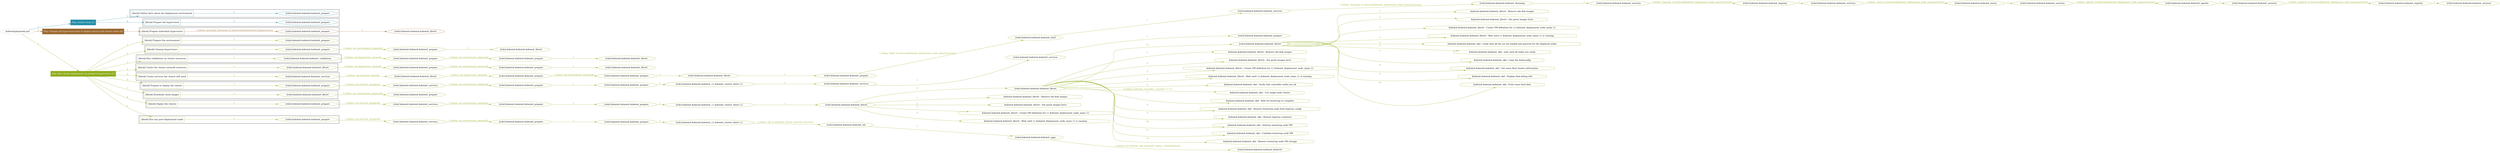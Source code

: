 digraph {
	graph [concentrate=true ordering=in rankdir=LR ratio=fill]
	edge [esep=5 sep=10]
	"kubeinit/playbook.yml" [id=root_node style=dotted]
	play_41b66cae [label="Play: Initial setup (1)" color="#248da8" fontcolor="#ffffff" id=play_41b66cae shape=box style=filled tooltip=localhost]
	"kubeinit/playbook.yml" -> play_41b66cae [label="1 " color="#248da8" fontcolor="#248da8" id=edge_1dbd1f9b labeltooltip="1 " tooltip="1 "]
	subgraph "kubeinit.kubeinit.kubeinit_prepare" {
		role_fe84ce4b [label="[role] kubeinit.kubeinit.kubeinit_prepare" color="#248da8" id=role_fe84ce4b tooltip="kubeinit.kubeinit.kubeinit_prepare"]
	}
	subgraph "kubeinit.kubeinit.kubeinit_prepare" {
		role_8fe18345 [label="[role] kubeinit.kubeinit.kubeinit_prepare" color="#248da8" id=role_8fe18345 tooltip="kubeinit.kubeinit.kubeinit_prepare"]
	}
	subgraph "Play: Initial setup (1)" {
		play_41b66cae -> block_f51b6805 [label=1 color="#248da8" fontcolor="#248da8" id=edge_5b6c01f1 labeltooltip=1 tooltip=1]
		subgraph cluster_block_f51b6805 {
			block_f51b6805 [label="[block] Gather facts about the deployment environment" color="#248da8" id=block_f51b6805 labeltooltip="Gather facts about the deployment environment" shape=box tooltip="Gather facts about the deployment environment"]
			block_f51b6805 -> role_fe84ce4b [label="1 " color="#248da8" fontcolor="#248da8" id=edge_1c2e47d7 labeltooltip="1 " tooltip="1 "]
		}
		play_41b66cae -> block_3d239d25 [label=2 color="#248da8" fontcolor="#248da8" id=edge_717999d0 labeltooltip=2 tooltip=2]
		subgraph cluster_block_3d239d25 {
			block_3d239d25 [label="[block] Prepare the hypervisors" color="#248da8" id=block_3d239d25 labeltooltip="Prepare the hypervisors" shape=box tooltip="Prepare the hypervisors"]
			block_3d239d25 -> role_8fe18345 [label="1 " color="#248da8" fontcolor="#248da8" id=edge_1e747f14 labeltooltip="1 " tooltip="1 "]
		}
	}
	play_0e92fc6c [label="Play: Prepare all hypervisor hosts to deploy service and cluster nodes (0)" color="#9c6930" fontcolor="#ffffff" id=play_0e92fc6c shape=box style=filled tooltip="Play: Prepare all hypervisor hosts to deploy service and cluster nodes (0)"]
	"kubeinit/playbook.yml" -> play_0e92fc6c [label="2 " color="#9c6930" fontcolor="#9c6930" id=edge_951752dd labeltooltip="2 " tooltip="2 "]
	subgraph "kubeinit.kubeinit.kubeinit_libvirt" {
		role_213d569e [label="[role] kubeinit.kubeinit.kubeinit_libvirt" color="#9c6930" id=role_213d569e tooltip="kubeinit.kubeinit.kubeinit_libvirt"]
	}
	subgraph "kubeinit.kubeinit.kubeinit_prepare" {
		role_0a39ad43 [label="[role] kubeinit.kubeinit.kubeinit_prepare" color="#9c6930" id=role_0a39ad43 tooltip="kubeinit.kubeinit.kubeinit_prepare"]
		role_0a39ad43 -> role_213d569e [label="1 " color="#9c6930" fontcolor="#9c6930" id=edge_b02d24a6 labeltooltip="1 " tooltip="1 "]
	}
	subgraph "Play: Prepare all hypervisor hosts to deploy service and cluster nodes (0)" {
		play_0e92fc6c -> block_12c6c2d7 [label=1 color="#9c6930" fontcolor="#9c6930" id=edge_6d01859a labeltooltip=1 tooltip=1]
		subgraph cluster_block_12c6c2d7 {
			block_12c6c2d7 [label="[block] Prepare individual hypervisors" color="#9c6930" id=block_12c6c2d7 labeltooltip="Prepare individual hypervisors" shape=box tooltip="Prepare individual hypervisors"]
			block_12c6c2d7 -> role_0a39ad43 [label="1 [when: inventory_hostname in hostvars['kubeinit-facts'].hypervisors]" color="#9c6930" fontcolor="#9c6930" id=edge_30b854a0 labeltooltip="1 [when: inventory_hostname in hostvars['kubeinit-facts'].hypervisors]" tooltip="1 [when: inventory_hostname in hostvars['kubeinit-facts'].hypervisors]"]
		}
	}
	play_9fe400b4 [label="Play: Run cluster deployment on prepared hypervisors (1)" color="#90ae1e" fontcolor="#ffffff" id=play_9fe400b4 shape=box style=filled tooltip=localhost]
	"kubeinit/playbook.yml" -> play_9fe400b4 [label="3 " color="#90ae1e" fontcolor="#90ae1e" id=edge_50f8adf2 labeltooltip="3 " tooltip="3 "]
	subgraph "kubeinit.kubeinit.kubeinit_prepare" {
		role_944b7696 [label="[role] kubeinit.kubeinit.kubeinit_prepare" color="#90ae1e" id=role_944b7696 tooltip="kubeinit.kubeinit.kubeinit_prepare"]
	}
	subgraph "kubeinit.kubeinit.kubeinit_libvirt" {
		role_c0774abf [label="[role] kubeinit.kubeinit.kubeinit_libvirt" color="#90ae1e" id=role_c0774abf tooltip="kubeinit.kubeinit.kubeinit_libvirt"]
	}
	subgraph "kubeinit.kubeinit.kubeinit_prepare" {
		role_db80be47 [label="[role] kubeinit.kubeinit.kubeinit_prepare" color="#90ae1e" id=role_db80be47 tooltip="kubeinit.kubeinit.kubeinit_prepare"]
		role_db80be47 -> role_c0774abf [label="1 " color="#90ae1e" fontcolor="#90ae1e" id=edge_4c079bd4 labeltooltip="1 " tooltip="1 "]
	}
	subgraph "kubeinit.kubeinit.kubeinit_prepare" {
		role_134a73fc [label="[role] kubeinit.kubeinit.kubeinit_prepare" color="#90ae1e" id=role_134a73fc tooltip="kubeinit.kubeinit.kubeinit_prepare"]
		role_134a73fc -> role_db80be47 [label="1 [when: not environment_prepared]" color="#90ae1e" fontcolor="#90ae1e" id=edge_a7fcf0d4 labeltooltip="1 [when: not environment_prepared]" tooltip="1 [when: not environment_prepared]"]
	}
	subgraph "kubeinit.kubeinit.kubeinit_libvirt" {
		role_688a3601 [label="[role] kubeinit.kubeinit.kubeinit_libvirt" color="#90ae1e" id=role_688a3601 tooltip="kubeinit.kubeinit.kubeinit_libvirt"]
	}
	subgraph "kubeinit.kubeinit.kubeinit_prepare" {
		role_f4da11ed [label="[role] kubeinit.kubeinit.kubeinit_prepare" color="#90ae1e" id=role_f4da11ed tooltip="kubeinit.kubeinit.kubeinit_prepare"]
		role_f4da11ed -> role_688a3601 [label="1 " color="#90ae1e" fontcolor="#90ae1e" id=edge_221b7ade labeltooltip="1 " tooltip="1 "]
	}
	subgraph "kubeinit.kubeinit.kubeinit_prepare" {
		role_cd221684 [label="[role] kubeinit.kubeinit.kubeinit_prepare" color="#90ae1e" id=role_cd221684 tooltip="kubeinit.kubeinit.kubeinit_prepare"]
		role_cd221684 -> role_f4da11ed [label="1 [when: not environment_prepared]" color="#90ae1e" fontcolor="#90ae1e" id=edge_9f107478 labeltooltip="1 [when: not environment_prepared]" tooltip="1 [when: not environment_prepared]"]
	}
	subgraph "kubeinit.kubeinit.kubeinit_validations" {
		role_c7a1b56c [label="[role] kubeinit.kubeinit.kubeinit_validations" color="#90ae1e" id=role_c7a1b56c tooltip="kubeinit.kubeinit.kubeinit_validations"]
		role_c7a1b56c -> role_cd221684 [label="1 [when: not hypervisors_cleaned]" color="#90ae1e" fontcolor="#90ae1e" id=edge_5d220e8e labeltooltip="1 [when: not hypervisors_cleaned]" tooltip="1 [when: not hypervisors_cleaned]"]
	}
	subgraph "kubeinit.kubeinit.kubeinit_libvirt" {
		role_a2b53485 [label="[role] kubeinit.kubeinit.kubeinit_libvirt" color="#90ae1e" id=role_a2b53485 tooltip="kubeinit.kubeinit.kubeinit_libvirt"]
	}
	subgraph "kubeinit.kubeinit.kubeinit_prepare" {
		role_6341e53f [label="[role] kubeinit.kubeinit.kubeinit_prepare" color="#90ae1e" id=role_6341e53f tooltip="kubeinit.kubeinit.kubeinit_prepare"]
		role_6341e53f -> role_a2b53485 [label="1 " color="#90ae1e" fontcolor="#90ae1e" id=edge_7e01dd11 labeltooltip="1 " tooltip="1 "]
	}
	subgraph "kubeinit.kubeinit.kubeinit_prepare" {
		role_08d23367 [label="[role] kubeinit.kubeinit.kubeinit_prepare" color="#90ae1e" id=role_08d23367 tooltip="kubeinit.kubeinit.kubeinit_prepare"]
		role_08d23367 -> role_6341e53f [label="1 [when: not environment_prepared]" color="#90ae1e" fontcolor="#90ae1e" id=edge_e8fff9d4 labeltooltip="1 [when: not environment_prepared]" tooltip="1 [when: not environment_prepared]"]
	}
	subgraph "kubeinit.kubeinit.kubeinit_libvirt" {
		role_9fa3cb6c [label="[role] kubeinit.kubeinit.kubeinit_libvirt" color="#90ae1e" id=role_9fa3cb6c tooltip="kubeinit.kubeinit.kubeinit_libvirt"]
		role_9fa3cb6c -> role_08d23367 [label="1 [when: not hypervisors_cleaned]" color="#90ae1e" fontcolor="#90ae1e" id=edge_5cd7e801 labeltooltip="1 [when: not hypervisors_cleaned]" tooltip="1 [when: not hypervisors_cleaned]"]
	}
	subgraph "kubeinit.kubeinit.kubeinit_services" {
		role_37b0127f [label="[role] kubeinit.kubeinit.kubeinit_services" color="#90ae1e" id=role_37b0127f tooltip="kubeinit.kubeinit.kubeinit_services"]
	}
	subgraph "kubeinit.kubeinit.kubeinit_registry" {
		role_ebc84e96 [label="[role] kubeinit.kubeinit.kubeinit_registry" color="#90ae1e" id=role_ebc84e96 tooltip="kubeinit.kubeinit.kubeinit_registry"]
		role_ebc84e96 -> role_37b0127f [label="1 " color="#90ae1e" fontcolor="#90ae1e" id=edge_ae615f50 labeltooltip="1 " tooltip="1 "]
	}
	subgraph "kubeinit.kubeinit.kubeinit_services" {
		role_17d4d019 [label="[role] kubeinit.kubeinit.kubeinit_services" color="#90ae1e" id=role_17d4d019 tooltip="kubeinit.kubeinit.kubeinit_services"]
		role_17d4d019 -> role_ebc84e96 [label="1 [when: 'registry' in hostvars[kubeinit_deployment_node_name].services]" color="#90ae1e" fontcolor="#90ae1e" id=edge_003ad1cc labeltooltip="1 [when: 'registry' in hostvars[kubeinit_deployment_node_name].services]" tooltip="1 [when: 'registry' in hostvars[kubeinit_deployment_node_name].services]"]
	}
	subgraph "kubeinit.kubeinit.kubeinit_apache" {
		role_952682c3 [label="[role] kubeinit.kubeinit.kubeinit_apache" color="#90ae1e" id=role_952682c3 tooltip="kubeinit.kubeinit.kubeinit_apache"]
		role_952682c3 -> role_17d4d019 [label="1 " color="#90ae1e" fontcolor="#90ae1e" id=edge_f4d44b5e labeltooltip="1 " tooltip="1 "]
	}
	subgraph "kubeinit.kubeinit.kubeinit_services" {
		role_208b2570 [label="[role] kubeinit.kubeinit.kubeinit_services" color="#90ae1e" id=role_208b2570 tooltip="kubeinit.kubeinit.kubeinit_services"]
		role_208b2570 -> role_952682c3 [label="1 [when: 'apache' in hostvars[kubeinit_deployment_node_name].services]" color="#90ae1e" fontcolor="#90ae1e" id=edge_57c64ae4 labeltooltip="1 [when: 'apache' in hostvars[kubeinit_deployment_node_name].services]" tooltip="1 [when: 'apache' in hostvars[kubeinit_deployment_node_name].services]"]
	}
	subgraph "kubeinit.kubeinit.kubeinit_nexus" {
		role_178ea7c3 [label="[role] kubeinit.kubeinit.kubeinit_nexus" color="#90ae1e" id=role_178ea7c3 tooltip="kubeinit.kubeinit.kubeinit_nexus"]
		role_178ea7c3 -> role_208b2570 [label="1 " color="#90ae1e" fontcolor="#90ae1e" id=edge_fb5ae4e6 labeltooltip="1 " tooltip="1 "]
	}
	subgraph "kubeinit.kubeinit.kubeinit_services" {
		role_1752254d [label="[role] kubeinit.kubeinit.kubeinit_services" color="#90ae1e" id=role_1752254d tooltip="kubeinit.kubeinit.kubeinit_services"]
		role_1752254d -> role_178ea7c3 [label="1 [when: 'nexus' in hostvars[kubeinit_deployment_node_name].services]" color="#90ae1e" fontcolor="#90ae1e" id=edge_6af5ca2c labeltooltip="1 [when: 'nexus' in hostvars[kubeinit_deployment_node_name].services]" tooltip="1 [when: 'nexus' in hostvars[kubeinit_deployment_node_name].services]"]
	}
	subgraph "kubeinit.kubeinit.kubeinit_haproxy" {
		role_f9f2c8e4 [label="[role] kubeinit.kubeinit.kubeinit_haproxy" color="#90ae1e" id=role_f9f2c8e4 tooltip="kubeinit.kubeinit.kubeinit_haproxy"]
		role_f9f2c8e4 -> role_1752254d [label="1 " color="#90ae1e" fontcolor="#90ae1e" id=edge_cf2f8f8c labeltooltip="1 " tooltip="1 "]
	}
	subgraph "kubeinit.kubeinit.kubeinit_services" {
		role_de73f18c [label="[role] kubeinit.kubeinit.kubeinit_services" color="#90ae1e" id=role_de73f18c tooltip="kubeinit.kubeinit.kubeinit_services"]
		role_de73f18c -> role_f9f2c8e4 [label="1 [when: 'haproxy' in hostvars[kubeinit_deployment_node_name].services]" color="#90ae1e" fontcolor="#90ae1e" id=edge_b4a6c067 labeltooltip="1 [when: 'haproxy' in hostvars[kubeinit_deployment_node_name].services]" tooltip="1 [when: 'haproxy' in hostvars[kubeinit_deployment_node_name].services]"]
	}
	subgraph "kubeinit.kubeinit.kubeinit_dnsmasq" {
		role_f0b5329f [label="[role] kubeinit.kubeinit.kubeinit_dnsmasq" color="#90ae1e" id=role_f0b5329f tooltip="kubeinit.kubeinit.kubeinit_dnsmasq"]
		role_f0b5329f -> role_de73f18c [label="1 " color="#90ae1e" fontcolor="#90ae1e" id=edge_11ce8232 labeltooltip="1 " tooltip="1 "]
	}
	subgraph "kubeinit.kubeinit.kubeinit_services" {
		role_e658ebd7 [label="[role] kubeinit.kubeinit.kubeinit_services" color="#90ae1e" id=role_e658ebd7 tooltip="kubeinit.kubeinit.kubeinit_services"]
		role_e658ebd7 -> role_f0b5329f [label="1 [when: 'dnsmasq' in hostvars[kubeinit_deployment_node_name].services]" color="#90ae1e" fontcolor="#90ae1e" id=edge_f72a9cad labeltooltip="1 [when: 'dnsmasq' in hostvars[kubeinit_deployment_node_name].services]" tooltip="1 [when: 'dnsmasq' in hostvars[kubeinit_deployment_node_name].services]"]
	}
	subgraph "kubeinit.kubeinit.kubeinit_bind" {
		role_1e48ec3f [label="[role] kubeinit.kubeinit.kubeinit_bind" color="#90ae1e" id=role_1e48ec3f tooltip="kubeinit.kubeinit.kubeinit_bind"]
		role_1e48ec3f -> role_e658ebd7 [label="1 " color="#90ae1e" fontcolor="#90ae1e" id=edge_92265a28 labeltooltip="1 " tooltip="1 "]
	}
	subgraph "kubeinit.kubeinit.kubeinit_prepare" {
		role_4235aba1 [label="[role] kubeinit.kubeinit.kubeinit_prepare" color="#90ae1e" id=role_4235aba1 tooltip="kubeinit.kubeinit.kubeinit_prepare"]
		role_4235aba1 -> role_1e48ec3f [label="1 [when: 'bind' in hostvars[kubeinit_deployment_node_name].services]" color="#90ae1e" fontcolor="#90ae1e" id=edge_ce622edb labeltooltip="1 [when: 'bind' in hostvars[kubeinit_deployment_node_name].services]" tooltip="1 [when: 'bind' in hostvars[kubeinit_deployment_node_name].services]"]
	}
	subgraph "kubeinit.kubeinit.kubeinit_libvirt" {
		role_de123f31 [label="[role] kubeinit.kubeinit.kubeinit_libvirt" color="#90ae1e" id=role_de123f31 tooltip="kubeinit.kubeinit.kubeinit_libvirt"]
		role_de123f31 -> role_4235aba1 [label="1 " color="#90ae1e" fontcolor="#90ae1e" id=edge_e3fa5755 labeltooltip="1 " tooltip="1 "]
	}
	subgraph "kubeinit.kubeinit.kubeinit_prepare" {
		role_04412041 [label="[role] kubeinit.kubeinit.kubeinit_prepare" color="#90ae1e" id=role_04412041 tooltip="kubeinit.kubeinit.kubeinit_prepare"]
		role_04412041 -> role_de123f31 [label="1 " color="#90ae1e" fontcolor="#90ae1e" id=edge_ddf73d62 labeltooltip="1 " tooltip="1 "]
	}
	subgraph "kubeinit.kubeinit.kubeinit_prepare" {
		role_a16c1b2e [label="[role] kubeinit.kubeinit.kubeinit_prepare" color="#90ae1e" id=role_a16c1b2e tooltip="kubeinit.kubeinit.kubeinit_prepare"]
		role_a16c1b2e -> role_04412041 [label="1 [when: not environment_prepared]" color="#90ae1e" fontcolor="#90ae1e" id=edge_13584322 labeltooltip="1 [when: not environment_prepared]" tooltip="1 [when: not environment_prepared]"]
	}
	subgraph "kubeinit.kubeinit.kubeinit_libvirt" {
		role_5a9c6783 [label="[role] kubeinit.kubeinit.kubeinit_libvirt" color="#90ae1e" id=role_5a9c6783 tooltip="kubeinit.kubeinit.kubeinit_libvirt"]
		role_5a9c6783 -> role_a16c1b2e [label="1 [when: not hypervisors_cleaned]" color="#90ae1e" fontcolor="#90ae1e" id=edge_64b1c4d0 labeltooltip="1 [when: not hypervisors_cleaned]" tooltip="1 [when: not hypervisors_cleaned]"]
	}
	subgraph "kubeinit.kubeinit.kubeinit_services" {
		role_b08ff662 [label="[role] kubeinit.kubeinit.kubeinit_services" color="#90ae1e" id=role_b08ff662 tooltip="kubeinit.kubeinit.kubeinit_services"]
		role_b08ff662 -> role_5a9c6783 [label="1 [when: not network_created]" color="#90ae1e" fontcolor="#90ae1e" id=edge_6040630b labeltooltip="1 [when: not network_created]" tooltip="1 [when: not network_created]"]
	}
	subgraph "kubeinit.kubeinit.kubeinit_prepare" {
		role_b09038cb [label="[role] kubeinit.kubeinit.kubeinit_prepare" color="#90ae1e" id=role_b09038cb tooltip="kubeinit.kubeinit.kubeinit_prepare"]
	}
	subgraph "kubeinit.kubeinit.kubeinit_services" {
		role_64f48ba9 [label="[role] kubeinit.kubeinit.kubeinit_services" color="#90ae1e" id=role_64f48ba9 tooltip="kubeinit.kubeinit.kubeinit_services"]
		role_64f48ba9 -> role_b09038cb [label="1 " color="#90ae1e" fontcolor="#90ae1e" id=edge_5a0625bd labeltooltip="1 " tooltip="1 "]
	}
	subgraph "kubeinit.kubeinit.kubeinit_services" {
		role_ef03c87e [label="[role] kubeinit.kubeinit.kubeinit_services" color="#90ae1e" id=role_ef03c87e tooltip="kubeinit.kubeinit.kubeinit_services"]
		role_ef03c87e -> role_64f48ba9 [label="1 " color="#90ae1e" fontcolor="#90ae1e" id=edge_50c9d07f labeltooltip="1 " tooltip="1 "]
	}
	subgraph "kubeinit.kubeinit.kubeinit_{{ kubeinit_cluster_distro }}" {
		role_b449486d [label="[role] kubeinit.kubeinit.kubeinit_{{ kubeinit_cluster_distro }}" color="#90ae1e" id=role_b449486d tooltip="kubeinit.kubeinit.kubeinit_{{ kubeinit_cluster_distro }}"]
		role_b449486d -> role_ef03c87e [label="1 " color="#90ae1e" fontcolor="#90ae1e" id=edge_1676cb05 labeltooltip="1 " tooltip="1 "]
	}
	subgraph "kubeinit.kubeinit.kubeinit_prepare" {
		role_1fe3c78c [label="[role] kubeinit.kubeinit.kubeinit_prepare" color="#90ae1e" id=role_1fe3c78c tooltip="kubeinit.kubeinit.kubeinit_prepare"]
		role_1fe3c78c -> role_b449486d [label="1 " color="#90ae1e" fontcolor="#90ae1e" id=edge_24dcb3c0 labeltooltip="1 " tooltip="1 "]
	}
	subgraph "kubeinit.kubeinit.kubeinit_prepare" {
		role_4c03a29a [label="[role] kubeinit.kubeinit.kubeinit_prepare" color="#90ae1e" id=role_4c03a29a tooltip="kubeinit.kubeinit.kubeinit_prepare"]
		role_4c03a29a -> role_1fe3c78c [label="1 " color="#90ae1e" fontcolor="#90ae1e" id=edge_be4fc351 labeltooltip="1 " tooltip="1 "]
	}
	subgraph "kubeinit.kubeinit.kubeinit_services" {
		role_8b8e74f9 [label="[role] kubeinit.kubeinit.kubeinit_services" color="#90ae1e" id=role_8b8e74f9 tooltip="kubeinit.kubeinit.kubeinit_services"]
		role_8b8e74f9 -> role_4c03a29a [label="1 [when: not environment_prepared]" color="#90ae1e" fontcolor="#90ae1e" id=edge_6ea5cebc labeltooltip="1 [when: not environment_prepared]" tooltip="1 [when: not environment_prepared]"]
	}
	subgraph "kubeinit.kubeinit.kubeinit_prepare" {
		role_15486b52 [label="[role] kubeinit.kubeinit.kubeinit_prepare" color="#90ae1e" id=role_15486b52 tooltip="kubeinit.kubeinit.kubeinit_prepare"]
		role_15486b52 -> role_8b8e74f9 [label="1 [when: not services_prepared]" color="#90ae1e" fontcolor="#90ae1e" id=edge_b75ad31c labeltooltip="1 [when: not services_prepared]" tooltip="1 [when: not services_prepared]"]
	}
	subgraph "kubeinit.kubeinit.kubeinit_prepare" {
		role_d3cf4da7 [label="[role] kubeinit.kubeinit.kubeinit_prepare" color="#90ae1e" id=role_d3cf4da7 tooltip="kubeinit.kubeinit.kubeinit_prepare"]
	}
	subgraph "kubeinit.kubeinit.kubeinit_libvirt" {
		role_6ac6d825 [label="[role] kubeinit.kubeinit.kubeinit_libvirt" color="#90ae1e" id=role_6ac6d825 tooltip="kubeinit.kubeinit.kubeinit_libvirt"]
		role_6ac6d825 -> role_d3cf4da7 [label="1 [when: not environment_prepared]" color="#90ae1e" fontcolor="#90ae1e" id=edge_adc86ab9 labeltooltip="1 [when: not environment_prepared]" tooltip="1 [when: not environment_prepared]"]
	}
	subgraph "kubeinit.kubeinit.kubeinit_libvirt" {
		role_332afa4e [label="[role] kubeinit.kubeinit.kubeinit_libvirt" color="#90ae1e" id=role_332afa4e tooltip="kubeinit.kubeinit.kubeinit_libvirt"]
		task_010051ba [label="kubeinit.kubeinit.kubeinit_libvirt : Remove old disk images" color="#90ae1e" id=task_010051ba shape=octagon tooltip="kubeinit.kubeinit.kubeinit_libvirt : Remove old disk images"]
		role_332afa4e -> task_010051ba [label="1 " color="#90ae1e" fontcolor="#90ae1e" id=edge_c09b5ddd labeltooltip="1 " tooltip="1 "]
		task_1e6e8497 [label="kubeinit.kubeinit.kubeinit_libvirt : Set guest images facts" color="#90ae1e" id=task_1e6e8497 shape=octagon tooltip="kubeinit.kubeinit.kubeinit_libvirt : Set guest images facts"]
		role_332afa4e -> task_1e6e8497 [label="2 " color="#90ae1e" fontcolor="#90ae1e" id=edge_ff6f4db9 labeltooltip="2 " tooltip="2 "]
		task_182c47e9 [label="kubeinit.kubeinit.kubeinit_libvirt : Create VM definition for {{ kubeinit_deployment_node_name }}" color="#90ae1e" id=task_182c47e9 shape=octagon tooltip="kubeinit.kubeinit.kubeinit_libvirt : Create VM definition for {{ kubeinit_deployment_node_name }}"]
		role_332afa4e -> task_182c47e9 [label="3 " color="#90ae1e" fontcolor="#90ae1e" id=edge_c9e7d1c4 labeltooltip="3 " tooltip="3 "]
		task_f04ce5f0 [label="kubeinit.kubeinit.kubeinit_libvirt : Wait until {{ kubeinit_deployment_node_name }} is running" color="#90ae1e" id=task_f04ce5f0 shape=octagon tooltip="kubeinit.kubeinit.kubeinit_libvirt : Wait until {{ kubeinit_deployment_node_name }} is running"]
		role_332afa4e -> task_f04ce5f0 [label="4 " color="#90ae1e" fontcolor="#90ae1e" id=edge_322395e8 labeltooltip="4 " tooltip="4 "]
		task_cf802515 [label="kubeinit.kubeinit.kubeinit_okd : verify that all the csr are loaded and aproved for the deployed nodes" color="#90ae1e" id=task_cf802515 shape=octagon tooltip="kubeinit.kubeinit.kubeinit_okd : verify that all the csr are loaded and aproved for the deployed nodes"]
		role_332afa4e -> task_cf802515 [label="5 " color="#90ae1e" fontcolor="#90ae1e" id=edge_65dcc196 labeltooltip="5 " tooltip="5 "]
		task_457dafc6 [label="kubeinit.kubeinit.kubeinit_okd : wait until all nodes are ready" color="#90ae1e" id=task_457dafc6 shape=octagon tooltip="kubeinit.kubeinit.kubeinit_okd : wait until all nodes are ready"]
		role_332afa4e -> task_457dafc6 [label="6 " color="#90ae1e" fontcolor="#90ae1e" id=edge_3b7c60e4 labeltooltip="6 " tooltip="6 "]
		task_4b8bf6fb [label="kubeinit.kubeinit.kubeinit_okd : Copy the kubeconfig" color="#90ae1e" id=task_4b8bf6fb shape=octagon tooltip="kubeinit.kubeinit.kubeinit_okd : Copy the kubeconfig"]
		role_332afa4e -> task_4b8bf6fb [label="7 " color="#90ae1e" fontcolor="#90ae1e" id=edge_8f807f9b labeltooltip="7 " tooltip="7 "]
		task_5acd9329 [label="kubeinit.kubeinit.kubeinit_okd : Get some final cluster information" color="#90ae1e" id=task_5acd9329 shape=octagon tooltip="kubeinit.kubeinit.kubeinit_okd : Get some final cluster information"]
		role_332afa4e -> task_5acd9329 [label="8 " color="#90ae1e" fontcolor="#90ae1e" id=edge_2b26c6d2 labeltooltip="8 " tooltip="8 "]
		task_b4ca9e8d [label="kubeinit.kubeinit.kubeinit_okd : Display final debug info" color="#90ae1e" id=task_b4ca9e8d shape=octagon tooltip="kubeinit.kubeinit.kubeinit_okd : Display final debug info"]
		role_332afa4e -> task_b4ca9e8d [label="9 " color="#90ae1e" fontcolor="#90ae1e" id=edge_70305057 labeltooltip="9 " tooltip="9 "]
		task_6d58bb9e [label="kubeinit.kubeinit.kubeinit_okd : Print some final data" color="#90ae1e" id=task_6d58bb9e shape=octagon tooltip="kubeinit.kubeinit.kubeinit_okd : Print some final data"]
		role_332afa4e -> task_6d58bb9e [label="10 " color="#90ae1e" fontcolor="#90ae1e" id=edge_03470661 labeltooltip="10 " tooltip="10 "]
	}
	subgraph "kubeinit.kubeinit.kubeinit_libvirt" {
		role_e9ef4599 [label="[role] kubeinit.kubeinit.kubeinit_libvirt" color="#90ae1e" id=role_e9ef4599 tooltip="kubeinit.kubeinit.kubeinit_libvirt"]
		task_bf96947a [label="kubeinit.kubeinit.kubeinit_libvirt : Remove old disk images" color="#90ae1e" id=task_bf96947a shape=octagon tooltip="kubeinit.kubeinit.kubeinit_libvirt : Remove old disk images"]
		role_e9ef4599 -> task_bf96947a [label="1 " color="#90ae1e" fontcolor="#90ae1e" id=edge_b54bde92 labeltooltip="1 " tooltip="1 "]
		task_cda291ac [label="kubeinit.kubeinit.kubeinit_libvirt : Set guest images facts" color="#90ae1e" id=task_cda291ac shape=octagon tooltip="kubeinit.kubeinit.kubeinit_libvirt : Set guest images facts"]
		role_e9ef4599 -> task_cda291ac [label="2 " color="#90ae1e" fontcolor="#90ae1e" id=edge_ebc9ebcf labeltooltip="2 " tooltip="2 "]
		task_fc9e039c [label="kubeinit.kubeinit.kubeinit_libvirt : Create VM definition for {{ kubeinit_deployment_node_name }}" color="#90ae1e" id=task_fc9e039c shape=octagon tooltip="kubeinit.kubeinit.kubeinit_libvirt : Create VM definition for {{ kubeinit_deployment_node_name }}"]
		role_e9ef4599 -> task_fc9e039c [label="3 " color="#90ae1e" fontcolor="#90ae1e" id=edge_acbf7301 labeltooltip="3 " tooltip="3 "]
		task_b38b735e [label="kubeinit.kubeinit.kubeinit_libvirt : Wait until {{ kubeinit_deployment_node_name }} is running" color="#90ae1e" id=task_b38b735e shape=octagon tooltip="kubeinit.kubeinit.kubeinit_libvirt : Wait until {{ kubeinit_deployment_node_name }} is running"]
		role_e9ef4599 -> task_b38b735e [label="4 " color="#90ae1e" fontcolor="#90ae1e" id=edge_356a55a9 labeltooltip="4 " tooltip="4 "]
		task_a2c11796 [label="kubeinit.kubeinit.kubeinit_okd : Verify that controller nodes are ok" color="#90ae1e" id=task_a2c11796 shape=octagon tooltip="kubeinit.kubeinit.kubeinit_okd : Verify that controller nodes are ok"]
		role_e9ef4599 -> task_a2c11796 [label="5 " color="#90ae1e" fontcolor="#90ae1e" id=edge_f0fec14d labeltooltip="5 " tooltip="5 "]
		task_9a0897f3 [label="kubeinit.kubeinit.kubeinit_okd : Use single node cluster" color="#90ae1e" id=task_9a0897f3 shape=octagon tooltip="kubeinit.kubeinit.kubeinit_okd : Use single node cluster"]
		role_e9ef4599 -> task_9a0897f3 [label="6 [when: kubeinit_controller_count|int == 1]" color="#90ae1e" fontcolor="#90ae1e" id=edge_924b75c4 labeltooltip="6 [when: kubeinit_controller_count|int == 1]" tooltip="6 [when: kubeinit_controller_count|int == 1]"]
		task_2a6b2cb7 [label="kubeinit.kubeinit.kubeinit_okd : Wait for bootstrap to complete" color="#90ae1e" id=task_2a6b2cb7 shape=octagon tooltip="kubeinit.kubeinit.kubeinit_okd : Wait for bootstrap to complete"]
		role_e9ef4599 -> task_2a6b2cb7 [label="7 " color="#90ae1e" fontcolor="#90ae1e" id=edge_9a033641 labeltooltip="7 " tooltip="7 "]
		task_6124b50a [label="kubeinit.kubeinit.kubeinit_okd : Remove bootstrap node from haproxy config" color="#90ae1e" id=task_6124b50a shape=octagon tooltip="kubeinit.kubeinit.kubeinit_okd : Remove bootstrap node from haproxy config"]
		role_e9ef4599 -> task_6124b50a [label="8 " color="#90ae1e" fontcolor="#90ae1e" id=edge_2e7d19c3 labeltooltip="8 " tooltip="8 "]
		task_e38c1e73 [label="kubeinit.kubeinit.kubeinit_okd : Restart haproxy container" color="#90ae1e" id=task_e38c1e73 shape=octagon tooltip="kubeinit.kubeinit.kubeinit_okd : Restart haproxy container"]
		role_e9ef4599 -> task_e38c1e73 [label="9 " color="#90ae1e" fontcolor="#90ae1e" id=edge_70e78a3b labeltooltip="9 " tooltip="9 "]
		task_f88953f4 [label="kubeinit.kubeinit.kubeinit_okd : Destroy bootstrap node VM" color="#90ae1e" id=task_f88953f4 shape=octagon tooltip="kubeinit.kubeinit.kubeinit_okd : Destroy bootstrap node VM"]
		role_e9ef4599 -> task_f88953f4 [label="10 " color="#90ae1e" fontcolor="#90ae1e" id=edge_8fe55655 labeltooltip="10 " tooltip="10 "]
		task_99a7db43 [label="kubeinit.kubeinit.kubeinit_okd : Undefine bootstrap node VM" color="#90ae1e" id=task_99a7db43 shape=octagon tooltip="kubeinit.kubeinit.kubeinit_okd : Undefine bootstrap node VM"]
		role_e9ef4599 -> task_99a7db43 [label="11 " color="#90ae1e" fontcolor="#90ae1e" id=edge_717cef0a labeltooltip="11 " tooltip="11 "]
		task_6ef91992 [label="kubeinit.kubeinit.kubeinit_okd : Remove bootstrap node VM storage" color="#90ae1e" id=task_6ef91992 shape=octagon tooltip="kubeinit.kubeinit.kubeinit_okd : Remove bootstrap node VM storage"]
		role_e9ef4599 -> task_6ef91992 [label="12 " color="#90ae1e" fontcolor="#90ae1e" id=edge_ff5ed661 labeltooltip="12 " tooltip="12 "]
		role_e9ef4599 -> role_332afa4e [label="13 " color="#90ae1e" fontcolor="#90ae1e" id=edge_bc8f799e labeltooltip="13 " tooltip="13 "]
	}
	subgraph "kubeinit.kubeinit.kubeinit_libvirt" {
		role_7390fa96 [label="[role] kubeinit.kubeinit.kubeinit_libvirt" color="#90ae1e" id=role_7390fa96 tooltip="kubeinit.kubeinit.kubeinit_libvirt"]
		task_37cfcc7c [label="kubeinit.kubeinit.kubeinit_libvirt : Remove old disk images" color="#90ae1e" id=task_37cfcc7c shape=octagon tooltip="kubeinit.kubeinit.kubeinit_libvirt : Remove old disk images"]
		role_7390fa96 -> task_37cfcc7c [label="1 " color="#90ae1e" fontcolor="#90ae1e" id=edge_29bd410c labeltooltip="1 " tooltip="1 "]
		task_706b082a [label="kubeinit.kubeinit.kubeinit_libvirt : Set guest images facts" color="#90ae1e" id=task_706b082a shape=octagon tooltip="kubeinit.kubeinit.kubeinit_libvirt : Set guest images facts"]
		role_7390fa96 -> task_706b082a [label="2 " color="#90ae1e" fontcolor="#90ae1e" id=edge_db853f75 labeltooltip="2 " tooltip="2 "]
		task_af0863e9 [label="kubeinit.kubeinit.kubeinit_libvirt : Create VM definition for {{ kubeinit_deployment_node_name }}" color="#90ae1e" id=task_af0863e9 shape=octagon tooltip="kubeinit.kubeinit.kubeinit_libvirt : Create VM definition for {{ kubeinit_deployment_node_name }}"]
		role_7390fa96 -> task_af0863e9 [label="3 " color="#90ae1e" fontcolor="#90ae1e" id=edge_f021bb34 labeltooltip="3 " tooltip="3 "]
		task_367b450b [label="kubeinit.kubeinit.kubeinit_libvirt : Wait until {{ kubeinit_deployment_node_name }} is running" color="#90ae1e" id=task_367b450b shape=octagon tooltip="kubeinit.kubeinit.kubeinit_libvirt : Wait until {{ kubeinit_deployment_node_name }} is running"]
		role_7390fa96 -> task_367b450b [label="4 " color="#90ae1e" fontcolor="#90ae1e" id=edge_9d2649ac labeltooltip="4 " tooltip="4 "]
		role_7390fa96 -> role_e9ef4599 [label="5 " color="#90ae1e" fontcolor="#90ae1e" id=edge_4896cc25 labeltooltip="5 " tooltip="5 "]
	}
	subgraph "kubeinit.kubeinit.kubeinit_{{ kubeinit_cluster_distro }}" {
		role_c66e7f8d [label="[role] kubeinit.kubeinit.kubeinit_{{ kubeinit_cluster_distro }}" color="#90ae1e" id=role_c66e7f8d tooltip="kubeinit.kubeinit.kubeinit_{{ kubeinit_cluster_distro }}"]
		role_c66e7f8d -> role_7390fa96 [label="1 " color="#90ae1e" fontcolor="#90ae1e" id=edge_dad5550d labeltooltip="1 " tooltip="1 "]
	}
	subgraph "kubeinit.kubeinit.kubeinit_prepare" {
		role_600945eb [label="[role] kubeinit.kubeinit.kubeinit_prepare" color="#90ae1e" id=role_600945eb tooltip="kubeinit.kubeinit.kubeinit_prepare"]
		role_600945eb -> role_c66e7f8d [label="1 " color="#90ae1e" fontcolor="#90ae1e" id=edge_008dff25 labeltooltip="1 " tooltip="1 "]
	}
	subgraph "kubeinit.kubeinit.kubeinit_prepare" {
		role_0f4af2d1 [label="[role] kubeinit.kubeinit.kubeinit_prepare" color="#90ae1e" id=role_0f4af2d1 tooltip="kubeinit.kubeinit.kubeinit_prepare"]
		role_0f4af2d1 -> role_600945eb [label="1 " color="#90ae1e" fontcolor="#90ae1e" id=edge_0b723be0 labeltooltip="1 " tooltip="1 "]
	}
	subgraph "kubeinit.kubeinit.kubeinit_services" {
		role_009b4e86 [label="[role] kubeinit.kubeinit.kubeinit_services" color="#90ae1e" id=role_009b4e86 tooltip="kubeinit.kubeinit.kubeinit_services"]
		role_009b4e86 -> role_0f4af2d1 [label="1 [when: not environment_prepared]" color="#90ae1e" fontcolor="#90ae1e" id=edge_41ab78ca labeltooltip="1 [when: not environment_prepared]" tooltip="1 [when: not environment_prepared]"]
	}
	subgraph "kubeinit.kubeinit.kubeinit_prepare" {
		role_ec60afa9 [label="[role] kubeinit.kubeinit.kubeinit_prepare" color="#90ae1e" id=role_ec60afa9 tooltip="kubeinit.kubeinit.kubeinit_prepare"]
		role_ec60afa9 -> role_009b4e86 [label="1 [when: not services_prepared]" color="#90ae1e" fontcolor="#90ae1e" id=edge_cf05c0db labeltooltip="1 [when: not services_prepared]" tooltip="1 [when: not services_prepared]"]
	}
	subgraph "kubeinit.kubeinit.kubeinit_kubevirt" {
		role_284d46c9 [label="[role] kubeinit.kubeinit.kubeinit_kubevirt" color="#90ae1e" id=role_284d46c9 tooltip="kubeinit.kubeinit.kubeinit_kubevirt"]
	}
	subgraph "kubeinit.kubeinit.kubeinit_apps" {
		role_dbf674c7 [label="[role] kubeinit.kubeinit.kubeinit_apps" color="#90ae1e" id=role_dbf674c7 tooltip="kubeinit.kubeinit.kubeinit_apps"]
		role_dbf674c7 -> role_284d46c9 [label="1 [when: not kubeinit_okd_openshift_deploy | default(False)]" color="#90ae1e" fontcolor="#90ae1e" id=edge_81d10d04 labeltooltip="1 [when: not kubeinit_okd_openshift_deploy | default(False)]" tooltip="1 [when: not kubeinit_okd_openshift_deploy | default(False)]"]
	}
	subgraph "kubeinit.kubeinit.kubeinit_nfs" {
		role_d6297753 [label="[role] kubeinit.kubeinit.kubeinit_nfs" color="#90ae1e" id=role_d6297753 tooltip="kubeinit.kubeinit.kubeinit_nfs"]
		role_d6297753 -> role_dbf674c7 [label="1 " color="#90ae1e" fontcolor="#90ae1e" id=edge_87bd60fa labeltooltip="1 " tooltip="1 "]
	}
	subgraph "kubeinit.kubeinit.kubeinit_{{ kubeinit_cluster_distro }}" {
		role_1810b95d [label="[role] kubeinit.kubeinit.kubeinit_{{ kubeinit_cluster_distro }}" color="#90ae1e" id=role_1810b95d tooltip="kubeinit.kubeinit.kubeinit_{{ kubeinit_cluster_distro }}"]
		role_1810b95d -> role_d6297753 [label="1 [when: 'nfs' in kubeinit_cluster_hostvars.services]" color="#90ae1e" fontcolor="#90ae1e" id=edge_2e45a8fa labeltooltip="1 [when: 'nfs' in kubeinit_cluster_hostvars.services]" tooltip="1 [when: 'nfs' in kubeinit_cluster_hostvars.services]"]
	}
	subgraph "kubeinit.kubeinit.kubeinit_prepare" {
		role_639b1e68 [label="[role] kubeinit.kubeinit.kubeinit_prepare" color="#90ae1e" id=role_639b1e68 tooltip="kubeinit.kubeinit.kubeinit_prepare"]
		role_639b1e68 -> role_1810b95d [label="1 " color="#90ae1e" fontcolor="#90ae1e" id=edge_66a37494 labeltooltip="1 " tooltip="1 "]
	}
	subgraph "kubeinit.kubeinit.kubeinit_prepare" {
		role_d6054eb2 [label="[role] kubeinit.kubeinit.kubeinit_prepare" color="#90ae1e" id=role_d6054eb2 tooltip="kubeinit.kubeinit.kubeinit_prepare"]
		role_d6054eb2 -> role_639b1e68 [label="1 " color="#90ae1e" fontcolor="#90ae1e" id=edge_cf541aa1 labeltooltip="1 " tooltip="1 "]
	}
	subgraph "kubeinit.kubeinit.kubeinit_services" {
		role_8eeb4542 [label="[role] kubeinit.kubeinit.kubeinit_services" color="#90ae1e" id=role_8eeb4542 tooltip="kubeinit.kubeinit.kubeinit_services"]
		role_8eeb4542 -> role_d6054eb2 [label="1 [when: not environment_prepared]" color="#90ae1e" fontcolor="#90ae1e" id=edge_964b1c6d labeltooltip="1 [when: not environment_prepared]" tooltip="1 [when: not environment_prepared]"]
	}
	subgraph "kubeinit.kubeinit.kubeinit_prepare" {
		role_5b18b4a5 [label="[role] kubeinit.kubeinit.kubeinit_prepare" color="#90ae1e" id=role_5b18b4a5 tooltip="kubeinit.kubeinit.kubeinit_prepare"]
		role_5b18b4a5 -> role_8eeb4542 [label="1 [when: not services_prepared]" color="#90ae1e" fontcolor="#90ae1e" id=edge_b1992f38 labeltooltip="1 [when: not services_prepared]" tooltip="1 [when: not services_prepared]"]
	}
	subgraph "Play: Run cluster deployment on prepared hypervisors (1)" {
		play_9fe400b4 -> block_0b5e2cfe [label=1 color="#90ae1e" fontcolor="#90ae1e" id=edge_033f351c labeltooltip=1 tooltip=1]
		subgraph cluster_block_0b5e2cfe {
			block_0b5e2cfe [label="[block] Prepare the environment" color="#90ae1e" id=block_0b5e2cfe labeltooltip="Prepare the environment" shape=box tooltip="Prepare the environment"]
			block_0b5e2cfe -> role_944b7696 [label="1 " color="#90ae1e" fontcolor="#90ae1e" id=edge_4f88a92a labeltooltip="1 " tooltip="1 "]
		}
		play_9fe400b4 -> block_515ce4d8 [label=2 color="#90ae1e" fontcolor="#90ae1e" id=edge_0ea57e6c labeltooltip=2 tooltip=2]
		subgraph cluster_block_515ce4d8 {
			block_515ce4d8 [label="[block] Cleanup hypervisors" color="#90ae1e" id=block_515ce4d8 labeltooltip="Cleanup hypervisors" shape=box tooltip="Cleanup hypervisors"]
			block_515ce4d8 -> role_134a73fc [label="1 " color="#90ae1e" fontcolor="#90ae1e" id=edge_c80cd6c9 labeltooltip="1 " tooltip="1 "]
		}
		play_9fe400b4 -> block_536a535e [label=3 color="#90ae1e" fontcolor="#90ae1e" id=edge_f75ec807 labeltooltip=3 tooltip=3]
		subgraph cluster_block_536a535e {
			block_536a535e [label="[block] Run validations on cluster resources" color="#90ae1e" id=block_536a535e labeltooltip="Run validations on cluster resources" shape=box tooltip="Run validations on cluster resources"]
			block_536a535e -> role_c7a1b56c [label="1 " color="#90ae1e" fontcolor="#90ae1e" id=edge_67052f18 labeltooltip="1 " tooltip="1 "]
		}
		play_9fe400b4 -> block_a94771ee [label=4 color="#90ae1e" fontcolor="#90ae1e" id=edge_40fc588c labeltooltip=4 tooltip=4]
		subgraph cluster_block_a94771ee {
			block_a94771ee [label="[block] Create the cluster network resources" color="#90ae1e" id=block_a94771ee labeltooltip="Create the cluster network resources" shape=box tooltip="Create the cluster network resources"]
			block_a94771ee -> role_9fa3cb6c [label="1 " color="#90ae1e" fontcolor="#90ae1e" id=edge_ae72cdfc labeltooltip="1 " tooltip="1 "]
		}
		play_9fe400b4 -> block_200f72d4 [label=5 color="#90ae1e" fontcolor="#90ae1e" id=edge_128212b1 labeltooltip=5 tooltip=5]
		subgraph cluster_block_200f72d4 {
			block_200f72d4 [label="[block] Create services the cluster will need" color="#90ae1e" id=block_200f72d4 labeltooltip="Create services the cluster will need" shape=box tooltip="Create services the cluster will need"]
			block_200f72d4 -> role_b08ff662 [label="1 " color="#90ae1e" fontcolor="#90ae1e" id=edge_7a4ed5f2 labeltooltip="1 " tooltip="1 "]
		}
		play_9fe400b4 -> block_d2a74121 [label=6 color="#90ae1e" fontcolor="#90ae1e" id=edge_08ddb1b7 labeltooltip=6 tooltip=6]
		subgraph cluster_block_d2a74121 {
			block_d2a74121 [label="[block] Prepare to deploy the cluster" color="#90ae1e" id=block_d2a74121 labeltooltip="Prepare to deploy the cluster" shape=box tooltip="Prepare to deploy the cluster"]
			block_d2a74121 -> role_15486b52 [label="1 " color="#90ae1e" fontcolor="#90ae1e" id=edge_e50a43c5 labeltooltip="1 " tooltip="1 "]
		}
		play_9fe400b4 -> block_4d2431b4 [label=7 color="#90ae1e" fontcolor="#90ae1e" id=edge_00cd81df labeltooltip=7 tooltip=7]
		subgraph cluster_block_4d2431b4 {
			block_4d2431b4 [label="[block] Download cloud images" color="#90ae1e" id=block_4d2431b4 labeltooltip="Download cloud images" shape=box tooltip="Download cloud images"]
			block_4d2431b4 -> role_6ac6d825 [label="1 " color="#90ae1e" fontcolor="#90ae1e" id=edge_292699be labeltooltip="1 " tooltip="1 "]
		}
		play_9fe400b4 -> block_67c53d96 [label=8 color="#90ae1e" fontcolor="#90ae1e" id=edge_6a0d80c0 labeltooltip=8 tooltip=8]
		subgraph cluster_block_67c53d96 {
			block_67c53d96 [label="[block] Deploy the cluster" color="#90ae1e" id=block_67c53d96 labeltooltip="Deploy the cluster" shape=box tooltip="Deploy the cluster"]
			block_67c53d96 -> role_ec60afa9 [label="1 " color="#90ae1e" fontcolor="#90ae1e" id=edge_66f196ee labeltooltip="1 " tooltip="1 "]
		}
		play_9fe400b4 -> block_de6eb217 [label=9 color="#90ae1e" fontcolor="#90ae1e" id=edge_97083d2f labeltooltip=9 tooltip=9]
		subgraph cluster_block_de6eb217 {
			block_de6eb217 [label="[block] Run any post-deployment tasks" color="#90ae1e" id=block_de6eb217 labeltooltip="Run any post-deployment tasks" shape=box tooltip="Run any post-deployment tasks"]
			block_de6eb217 -> role_5b18b4a5 [label="1 " color="#90ae1e" fontcolor="#90ae1e" id=edge_7bc96425 labeltooltip="1 " tooltip="1 "]
		}
	}
}
